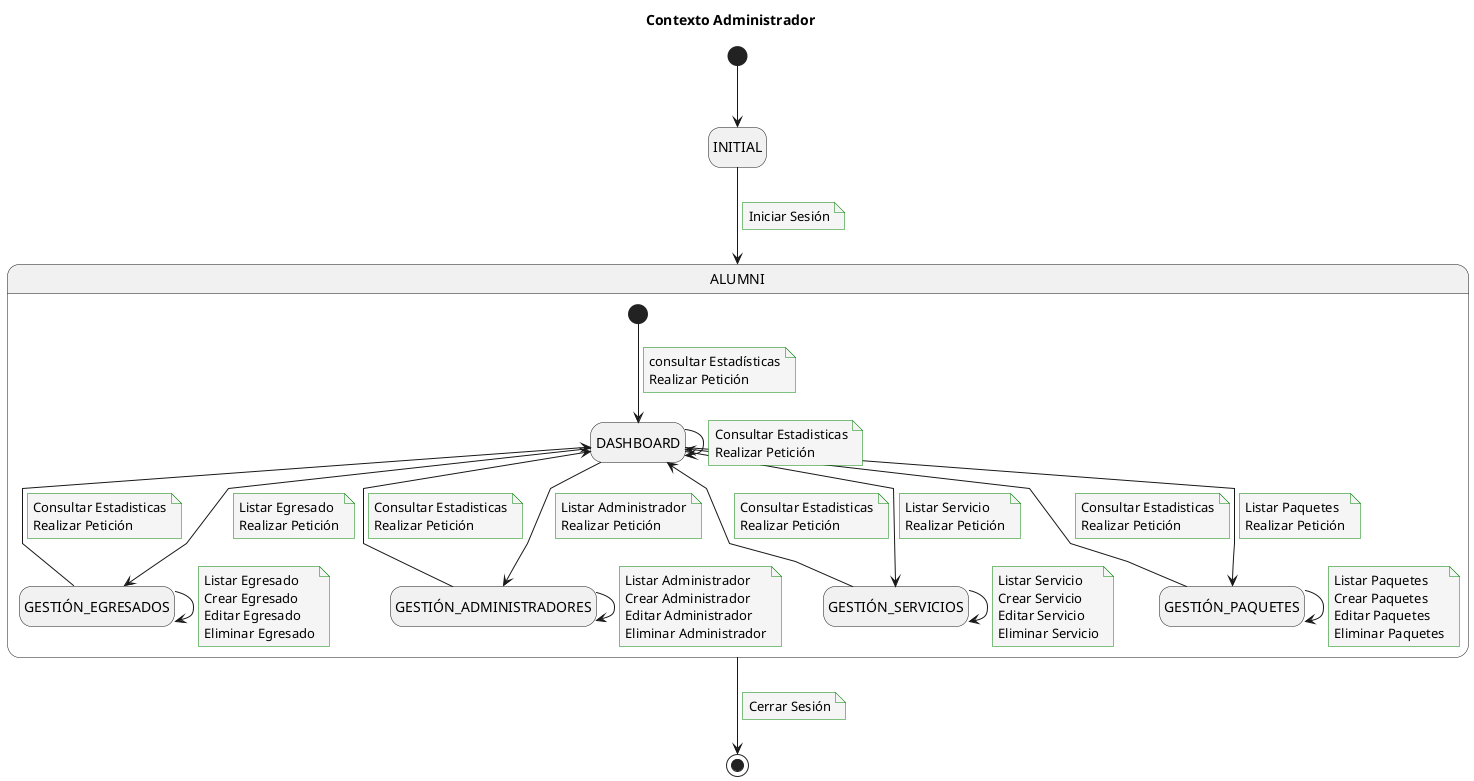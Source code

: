 @startuml Contexto
title Contexto Administrador

skinparam {
    NoteBackgroundColor #whiteSmoke
    NoteBorderColor #green
    linetype polyline
}

hide empty description

[*] --> INITIAL 

INITIAL --> Alumni
note on link 
Iniciar Sesión
end note
Alumni --> [*]
note on link
Cerrar Sesión
end note

state Alumni as "ALUMNI" {
    [*] --> DASHBOARD
    note on link
    consultar Estadísticas
    Realizar Petición
    end note

    DASHBOARD --> GESTIÓN_EGRESADOS
    note on link 
    Listar Egresado
    Realizar Petición
    end note  
    DASHBOARD <-- GESTIÓN_EGRESADOS
    note on link 
    Consultar Estadisticas
    Realizar Petición
    end note  
    DASHBOARD --> GESTIÓN_ADMINISTRADORES
    note on link 
    Listar Administrador
    Realizar Petición
    end note  
    DASHBOARD <-- GESTIÓN_ADMINISTRADORES
    note on link 
    Consultar Estadisticas
    Realizar Petición
    end note
    DASHBOARD --> GESTIÓN_SERVICIOS
    note on link 
    Listar Servicio
    Realizar Petición
    end note  
    DASHBOARD <-- GESTIÓN_SERVICIOS
    note on link 
    Consultar Estadisticas
    Realizar Petición
    end note
    DASHBOARD --> GESTIÓN_PAQUETES
    note on link 
    Listar Paquetes
    Realizar Petición
    end note  
    DASHBOARD <-- GESTIÓN_PAQUETES
    note on link 
    Consultar Estadisticas
    Realizar Petición
    end note

    DASHBOARD --> DASHBOARD
    note on link
    Consultar Estadisticas
    Realizar Petición
    end note

    GESTIÓN_EGRESADOS --> GESTIÓN_EGRESADOS
    note on link 
    Listar Egresado
    Crear Egresado
    Editar Egresado
    Eliminar Egresado
    end note
    GESTIÓN_ADMINISTRADORES --> GESTIÓN_ADMINISTRADORES
    note on link 
    Listar Administrador
    Crear Administrador
    Editar Administrador
    Eliminar Administrador
    end note
    GESTIÓN_SERVICIOS --> GESTIÓN_SERVICIOS
    note on link 
    Listar Servicio
    Crear Servicio
    Editar Servicio
    Eliminar Servicio
    end note
    GESTIÓN_PAQUETES --> GESTIÓN_PAQUETES
    note on link 
    Listar Paquetes
    Crear Paquetes
    Editar Paquetes
    Eliminar Paquetes
    end note
    
}

@enduml